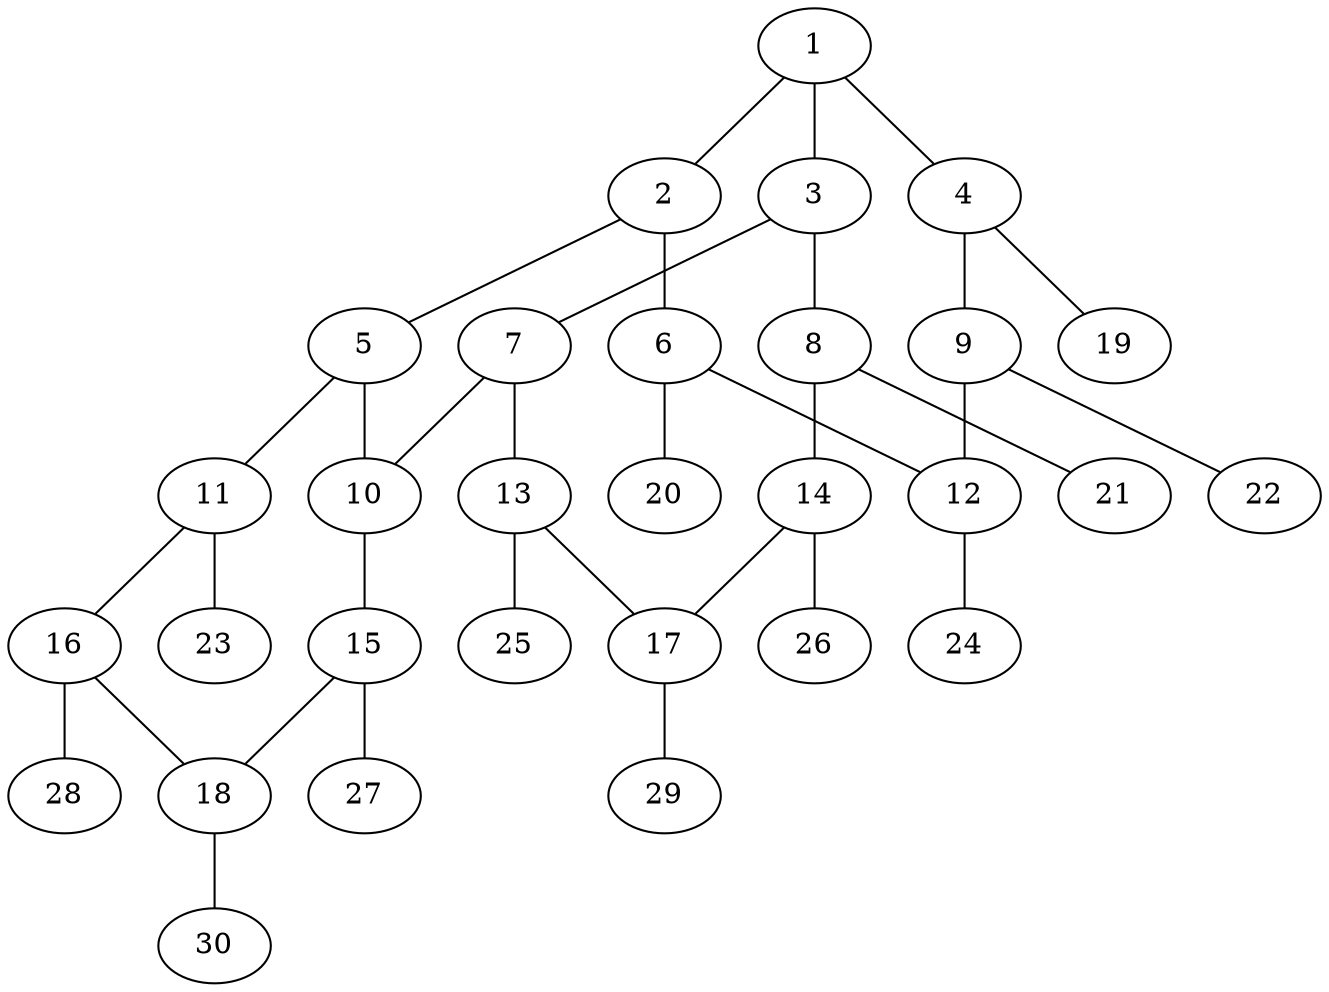 graph molecule_2697 {
	1	 [chem=C];
	2	 [chem=C];
	1 -- 2	 [valence=2];
	3	 [chem=C];
	1 -- 3	 [valence=1];
	4	 [chem=C];
	1 -- 4	 [valence=1];
	5	 [chem=C];
	2 -- 5	 [valence=1];
	6	 [chem=C];
	2 -- 6	 [valence=1];
	7	 [chem=C];
	3 -- 7	 [valence=2];
	8	 [chem=C];
	3 -- 8	 [valence=1];
	9	 [chem=C];
	4 -- 9	 [valence=2];
	19	 [chem=H];
	4 -- 19	 [valence=1];
	10	 [chem=C];
	5 -- 10	 [valence=2];
	11	 [chem=C];
	5 -- 11	 [valence=1];
	12	 [chem=C];
	6 -- 12	 [valence=2];
	20	 [chem=H];
	6 -- 20	 [valence=1];
	7 -- 10	 [valence=1];
	13	 [chem=C];
	7 -- 13	 [valence=1];
	14	 [chem=C];
	8 -- 14	 [valence=2];
	21	 [chem=H];
	8 -- 21	 [valence=1];
	9 -- 12	 [valence=1];
	22	 [chem=H];
	9 -- 22	 [valence=1];
	15	 [chem=C];
	10 -- 15	 [valence=1];
	16	 [chem=C];
	11 -- 16	 [valence=2];
	23	 [chem=H];
	11 -- 23	 [valence=1];
	24	 [chem=H];
	12 -- 24	 [valence=1];
	17	 [chem=C];
	13 -- 17	 [valence=2];
	25	 [chem=H];
	13 -- 25	 [valence=1];
	14 -- 17	 [valence=1];
	26	 [chem=H];
	14 -- 26	 [valence=1];
	18	 [chem=C];
	15 -- 18	 [valence=2];
	27	 [chem=H];
	15 -- 27	 [valence=1];
	16 -- 18	 [valence=1];
	28	 [chem=H];
	16 -- 28	 [valence=1];
	29	 [chem=H];
	17 -- 29	 [valence=1];
	30	 [chem=H];
	18 -- 30	 [valence=1];
}
